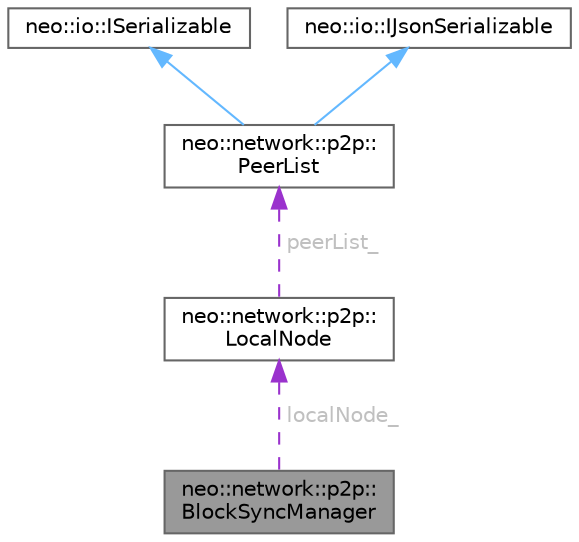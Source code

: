 digraph "neo::network::p2p::BlockSyncManager"
{
 // LATEX_PDF_SIZE
  bgcolor="transparent";
  edge [fontname=Helvetica,fontsize=10,labelfontname=Helvetica,labelfontsize=10];
  node [fontname=Helvetica,fontsize=10,shape=box,height=0.2,width=0.4];
  Node1 [id="Node000001",label="neo::network::p2p::\lBlockSyncManager",height=0.2,width=0.4,color="gray40", fillcolor="grey60", style="filled", fontcolor="black",tooltip="Manages block synchronization from network peers."];
  Node2 -> Node1 [id="edge5_Node000001_Node000002",dir="back",color="darkorchid3",style="dashed",tooltip=" ",label=<<TABLE CELLBORDER="0" BORDER="0"><TR><TD VALIGN="top" ALIGN="LEFT" CELLPADDING="1" CELLSPACING="0">localNode_</TD></TR>
</TABLE>> ,fontcolor="grey" ];
  Node2 [id="Node000002",label="neo::network::p2p::\lLocalNode",height=0.2,width=0.4,color="gray40", fillcolor="white", style="filled",URL="$classneo_1_1network_1_1p2p_1_1_local_node.html",tooltip="Represents the local node in the P2P network."];
  Node3 -> Node2 [id="edge6_Node000002_Node000003",dir="back",color="darkorchid3",style="dashed",tooltip=" ",label=<<TABLE CELLBORDER="0" BORDER="0"><TR><TD VALIGN="top" ALIGN="LEFT" CELLPADDING="1" CELLSPACING="0">peerList_</TD></TR>
</TABLE>> ,fontcolor="grey" ];
  Node3 [id="Node000003",label="neo::network::p2p::\lPeerList",height=0.2,width=0.4,color="gray40", fillcolor="white", style="filled",URL="$classneo_1_1network_1_1p2p_1_1_peer_list.html",tooltip="Manages a list of peers."];
  Node4 -> Node3 [id="edge7_Node000003_Node000004",dir="back",color="steelblue1",style="solid",tooltip=" "];
  Node4 [id="Node000004",label="neo::io::ISerializable",height=0.2,width=0.4,color="gray40", fillcolor="white", style="filled",URL="$classneo_1_1io_1_1_i_serializable.html",tooltip="Interface for objects that can be serialized/deserialized."];
  Node5 -> Node3 [id="edge8_Node000003_Node000005",dir="back",color="steelblue1",style="solid",tooltip=" "];
  Node5 [id="Node000005",label="neo::io::IJsonSerializable",height=0.2,width=0.4,color="gray40", fillcolor="white", style="filled",URL="$classneo_1_1io_1_1_i_json_serializable.html",tooltip="Interface for objects that can be serialized/deserialized to/from JSON."];
}
